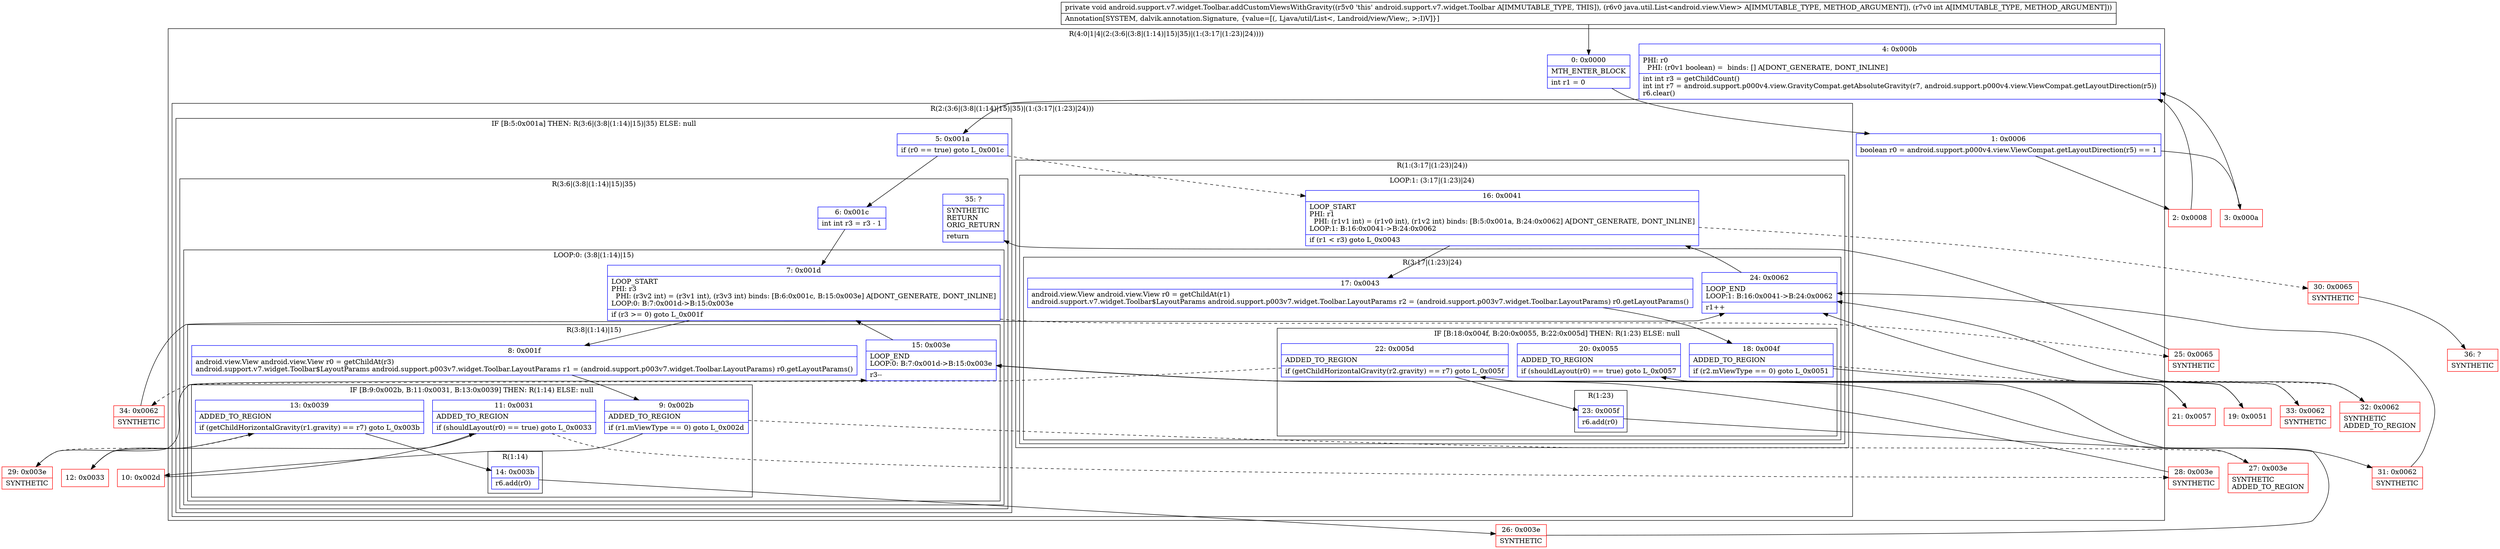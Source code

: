 digraph "CFG forandroid.support.v7.widget.Toolbar.addCustomViewsWithGravity(Ljava\/util\/List;I)V" {
subgraph cluster_Region_2014250686 {
label = "R(4:0|1|4|(2:(3:6|(3:8|(1:14)|15)|35)|(1:(3:17|(1:23)|24))))";
node [shape=record,color=blue];
Node_0 [shape=record,label="{0\:\ 0x0000|MTH_ENTER_BLOCK\l|int r1 = 0\l}"];
Node_1 [shape=record,label="{1\:\ 0x0006|boolean r0 = android.support.p000v4.view.ViewCompat.getLayoutDirection(r5) == 1\l}"];
Node_4 [shape=record,label="{4\:\ 0x000b|PHI: r0 \l  PHI: (r0v1 boolean) =  binds: [] A[DONT_GENERATE, DONT_INLINE]\l|int int r3 = getChildCount()\lint int r7 = android.support.p000v4.view.GravityCompat.getAbsoluteGravity(r7, android.support.p000v4.view.ViewCompat.getLayoutDirection(r5))\lr6.clear()\l}"];
subgraph cluster_Region_1850524265 {
label = "R(2:(3:6|(3:8|(1:14)|15)|35)|(1:(3:17|(1:23)|24)))";
node [shape=record,color=blue];
subgraph cluster_IfRegion_1886162235 {
label = "IF [B:5:0x001a] THEN: R(3:6|(3:8|(1:14)|15)|35) ELSE: null";
node [shape=record,color=blue];
Node_5 [shape=record,label="{5\:\ 0x001a|if (r0 == true) goto L_0x001c\l}"];
subgraph cluster_Region_1884704638 {
label = "R(3:6|(3:8|(1:14)|15)|35)";
node [shape=record,color=blue];
Node_6 [shape=record,label="{6\:\ 0x001c|int int r3 = r3 \- 1\l}"];
subgraph cluster_LoopRegion_177872831 {
label = "LOOP:0: (3:8|(1:14)|15)";
node [shape=record,color=blue];
Node_7 [shape=record,label="{7\:\ 0x001d|LOOP_START\lPHI: r3 \l  PHI: (r3v2 int) = (r3v1 int), (r3v3 int) binds: [B:6:0x001c, B:15:0x003e] A[DONT_GENERATE, DONT_INLINE]\lLOOP:0: B:7:0x001d\-\>B:15:0x003e\l|if (r3 \>= 0) goto L_0x001f\l}"];
subgraph cluster_Region_2025222150 {
label = "R(3:8|(1:14)|15)";
node [shape=record,color=blue];
Node_8 [shape=record,label="{8\:\ 0x001f|android.view.View android.view.View r0 = getChildAt(r3)\landroid.support.v7.widget.Toolbar$LayoutParams android.support.p003v7.widget.Toolbar.LayoutParams r1 = (android.support.p003v7.widget.Toolbar.LayoutParams) r0.getLayoutParams()\l}"];
subgraph cluster_IfRegion_1962226738 {
label = "IF [B:9:0x002b, B:11:0x0031, B:13:0x0039] THEN: R(1:14) ELSE: null";
node [shape=record,color=blue];
Node_9 [shape=record,label="{9\:\ 0x002b|ADDED_TO_REGION\l|if (r1.mViewType == 0) goto L_0x002d\l}"];
Node_11 [shape=record,label="{11\:\ 0x0031|ADDED_TO_REGION\l|if (shouldLayout(r0) == true) goto L_0x0033\l}"];
Node_13 [shape=record,label="{13\:\ 0x0039|ADDED_TO_REGION\l|if (getChildHorizontalGravity(r1.gravity) == r7) goto L_0x003b\l}"];
subgraph cluster_Region_633315206 {
label = "R(1:14)";
node [shape=record,color=blue];
Node_14 [shape=record,label="{14\:\ 0x003b|r6.add(r0)\l}"];
}
}
Node_15 [shape=record,label="{15\:\ 0x003e|LOOP_END\lLOOP:0: B:7:0x001d\-\>B:15:0x003e\l|r3\-\-\l}"];
}
}
Node_35 [shape=record,label="{35\:\ ?|SYNTHETIC\lRETURN\lORIG_RETURN\l|return\l}"];
}
}
subgraph cluster_Region_1941672806 {
label = "R(1:(3:17|(1:23)|24))";
node [shape=record,color=blue];
subgraph cluster_LoopRegion_1161293859 {
label = "LOOP:1: (3:17|(1:23)|24)";
node [shape=record,color=blue];
Node_16 [shape=record,label="{16\:\ 0x0041|LOOP_START\lPHI: r1 \l  PHI: (r1v1 int) = (r1v0 int), (r1v2 int) binds: [B:5:0x001a, B:24:0x0062] A[DONT_GENERATE, DONT_INLINE]\lLOOP:1: B:16:0x0041\-\>B:24:0x0062\l|if (r1 \< r3) goto L_0x0043\l}"];
subgraph cluster_Region_705336165 {
label = "R(3:17|(1:23)|24)";
node [shape=record,color=blue];
Node_17 [shape=record,label="{17\:\ 0x0043|android.view.View android.view.View r0 = getChildAt(r1)\landroid.support.v7.widget.Toolbar$LayoutParams android.support.p003v7.widget.Toolbar.LayoutParams r2 = (android.support.p003v7.widget.Toolbar.LayoutParams) r0.getLayoutParams()\l}"];
subgraph cluster_IfRegion_1625586370 {
label = "IF [B:18:0x004f, B:20:0x0055, B:22:0x005d] THEN: R(1:23) ELSE: null";
node [shape=record,color=blue];
Node_18 [shape=record,label="{18\:\ 0x004f|ADDED_TO_REGION\l|if (r2.mViewType == 0) goto L_0x0051\l}"];
Node_20 [shape=record,label="{20\:\ 0x0055|ADDED_TO_REGION\l|if (shouldLayout(r0) == true) goto L_0x0057\l}"];
Node_22 [shape=record,label="{22\:\ 0x005d|ADDED_TO_REGION\l|if (getChildHorizontalGravity(r2.gravity) == r7) goto L_0x005f\l}"];
subgraph cluster_Region_571208735 {
label = "R(1:23)";
node [shape=record,color=blue];
Node_23 [shape=record,label="{23\:\ 0x005f|r6.add(r0)\l}"];
}
}
Node_24 [shape=record,label="{24\:\ 0x0062|LOOP_END\lLOOP:1: B:16:0x0041\-\>B:24:0x0062\l|r1++\l}"];
}
}
}
}
}
Node_2 [shape=record,color=red,label="{2\:\ 0x0008}"];
Node_3 [shape=record,color=red,label="{3\:\ 0x000a}"];
Node_10 [shape=record,color=red,label="{10\:\ 0x002d}"];
Node_12 [shape=record,color=red,label="{12\:\ 0x0033}"];
Node_19 [shape=record,color=red,label="{19\:\ 0x0051}"];
Node_21 [shape=record,color=red,label="{21\:\ 0x0057}"];
Node_25 [shape=record,color=red,label="{25\:\ 0x0065|SYNTHETIC\l}"];
Node_26 [shape=record,color=red,label="{26\:\ 0x003e|SYNTHETIC\l}"];
Node_27 [shape=record,color=red,label="{27\:\ 0x003e|SYNTHETIC\lADDED_TO_REGION\l}"];
Node_28 [shape=record,color=red,label="{28\:\ 0x003e|SYNTHETIC\l}"];
Node_29 [shape=record,color=red,label="{29\:\ 0x003e|SYNTHETIC\l}"];
Node_30 [shape=record,color=red,label="{30\:\ 0x0065|SYNTHETIC\l}"];
Node_31 [shape=record,color=red,label="{31\:\ 0x0062|SYNTHETIC\l}"];
Node_32 [shape=record,color=red,label="{32\:\ 0x0062|SYNTHETIC\lADDED_TO_REGION\l}"];
Node_33 [shape=record,color=red,label="{33\:\ 0x0062|SYNTHETIC\l}"];
Node_34 [shape=record,color=red,label="{34\:\ 0x0062|SYNTHETIC\l}"];
Node_36 [shape=record,color=red,label="{36\:\ ?|SYNTHETIC\l}"];
MethodNode[shape=record,label="{private void android.support.v7.widget.Toolbar.addCustomViewsWithGravity((r5v0 'this' android.support.v7.widget.Toolbar A[IMMUTABLE_TYPE, THIS]), (r6v0 java.util.List\<android.view.View\> A[IMMUTABLE_TYPE, METHOD_ARGUMENT]), (r7v0 int A[IMMUTABLE_TYPE, METHOD_ARGUMENT]))  | Annotation[SYSTEM, dalvik.annotation.Signature, \{value=[(, Ljava\/util\/List\<, Landroid\/view\/View;, \>;I)V]\}]\l}"];
MethodNode -> Node_0;
Node_0 -> Node_1;
Node_1 -> Node_2;
Node_1 -> Node_3;
Node_4 -> Node_5;
Node_5 -> Node_6;
Node_5 -> Node_16[style=dashed];
Node_6 -> Node_7;
Node_7 -> Node_8;
Node_7 -> Node_25[style=dashed];
Node_8 -> Node_9;
Node_9 -> Node_10;
Node_9 -> Node_27[style=dashed];
Node_11 -> Node_12;
Node_11 -> Node_28[style=dashed];
Node_13 -> Node_14;
Node_13 -> Node_29[style=dashed];
Node_14 -> Node_26;
Node_15 -> Node_7;
Node_16 -> Node_17;
Node_16 -> Node_30[style=dashed];
Node_17 -> Node_18;
Node_18 -> Node_19;
Node_18 -> Node_32[style=dashed];
Node_20 -> Node_21;
Node_20 -> Node_33[style=dashed];
Node_22 -> Node_23;
Node_22 -> Node_34[style=dashed];
Node_23 -> Node_31;
Node_24 -> Node_16;
Node_2 -> Node_4;
Node_3 -> Node_4;
Node_10 -> Node_11;
Node_12 -> Node_13;
Node_19 -> Node_20;
Node_21 -> Node_22;
Node_25 -> Node_35;
Node_26 -> Node_15;
Node_27 -> Node_15;
Node_28 -> Node_15;
Node_29 -> Node_15;
Node_30 -> Node_36;
Node_31 -> Node_24;
Node_32 -> Node_24;
Node_33 -> Node_24;
Node_34 -> Node_24;
}

